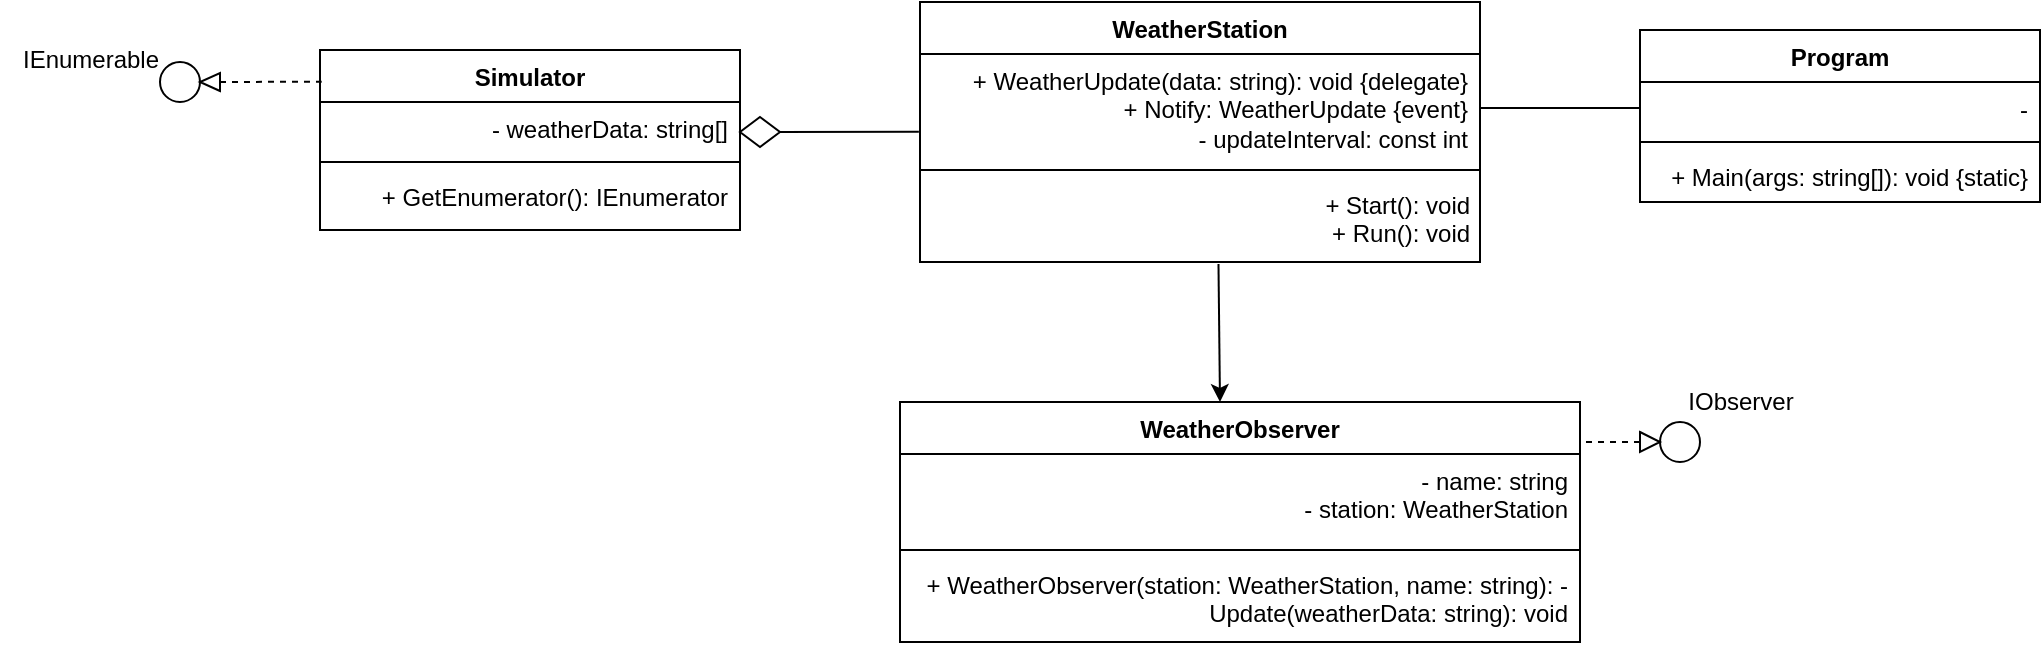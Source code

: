 <mxfile version="24.7.8">
  <diagram id="C5RBs43oDa-KdzZeNtuy" name="Page-1">
    <mxGraphModel dx="2944" dy="629" grid="1" gridSize="10" guides="1" tooltips="1" connect="1" arrows="1" fold="1" page="1" pageScale="1" pageWidth="827" pageHeight="1169" math="0" shadow="0">
      <root>
        <mxCell id="WIyWlLk6GJQsqaUBKTNV-0" />
        <mxCell id="WIyWlLk6GJQsqaUBKTNV-1" parent="WIyWlLk6GJQsqaUBKTNV-0" />
        <mxCell id="6M7mLJm22DqGj1OltR_7-0" value="Simulator" style="swimlane;fontStyle=1;align=center;verticalAlign=top;childLayout=stackLayout;horizontal=1;startSize=26;horizontalStack=0;resizeParent=1;resizeParentMax=0;resizeLast=0;collapsible=1;marginBottom=0;whiteSpace=wrap;html=1;" parent="WIyWlLk6GJQsqaUBKTNV-1" vertex="1">
          <mxGeometry x="-810" y="34" width="210" height="90" as="geometry" />
        </mxCell>
        <mxCell id="6M7mLJm22DqGj1OltR_7-1" value="- weatherData: string[]" style="text;strokeColor=none;fillColor=none;align=right;verticalAlign=top;spacingLeft=4;spacingRight=4;overflow=hidden;rotatable=0;points=[[0,0.5],[1,0.5]];portConstraint=eastwest;whiteSpace=wrap;html=1;" parent="6M7mLJm22DqGj1OltR_7-0" vertex="1">
          <mxGeometry y="26" width="210" height="26" as="geometry" />
        </mxCell>
        <mxCell id="6M7mLJm22DqGj1OltR_7-2" value="" style="line;strokeWidth=1;fillColor=none;align=left;verticalAlign=middle;spacingTop=-1;spacingLeft=3;spacingRight=3;rotatable=0;labelPosition=right;points=[];portConstraint=eastwest;strokeColor=inherit;" parent="6M7mLJm22DqGj1OltR_7-0" vertex="1">
          <mxGeometry y="52" width="210" height="8" as="geometry" />
        </mxCell>
        <mxCell id="6M7mLJm22DqGj1OltR_7-3" value="+ GetEnumerator(): IEnumerator" style="text;strokeColor=none;fillColor=none;align=right;verticalAlign=top;spacingLeft=4;spacingRight=4;overflow=hidden;rotatable=0;points=[[0,0.5],[1,0.5]];portConstraint=eastwest;whiteSpace=wrap;html=1;" parent="6M7mLJm22DqGj1OltR_7-0" vertex="1">
          <mxGeometry y="60" width="210" height="30" as="geometry" />
        </mxCell>
        <mxCell id="6M7mLJm22DqGj1OltR_7-5" value="" style="ellipse;whiteSpace=wrap;html=1;aspect=fixed;" parent="WIyWlLk6GJQsqaUBKTNV-1" vertex="1">
          <mxGeometry x="-890" y="40" width="20" height="20" as="geometry" />
        </mxCell>
        <mxCell id="6M7mLJm22DqGj1OltR_7-6" value="IEnumerable" style="text;html=1;align=center;verticalAlign=middle;resizable=0;points=[];autosize=1;strokeColor=none;fillColor=none;" parent="WIyWlLk6GJQsqaUBKTNV-1" vertex="1">
          <mxGeometry x="-970" y="24" width="90" height="30" as="geometry" />
        </mxCell>
        <mxCell id="6M7mLJm22DqGj1OltR_7-7" value="WeatherObserver" style="swimlane;fontStyle=1;align=center;verticalAlign=top;childLayout=stackLayout;horizontal=1;startSize=26;horizontalStack=0;resizeParent=1;resizeParentMax=0;resizeLast=0;collapsible=1;marginBottom=0;whiteSpace=wrap;html=1;" parent="WIyWlLk6GJQsqaUBKTNV-1" vertex="1">
          <mxGeometry x="-520" y="210" width="340" height="120" as="geometry" />
        </mxCell>
        <mxCell id="6M7mLJm22DqGj1OltR_7-8" value="- name: string&lt;div&gt;- station: WeatherStation&lt;/div&gt;" style="text;strokeColor=none;fillColor=none;align=right;verticalAlign=top;spacingLeft=4;spacingRight=4;overflow=hidden;rotatable=0;points=[[0,0.5],[1,0.5]];portConstraint=eastwest;whiteSpace=wrap;html=1;" parent="6M7mLJm22DqGj1OltR_7-7" vertex="1">
          <mxGeometry y="26" width="340" height="44" as="geometry" />
        </mxCell>
        <mxCell id="6M7mLJm22DqGj1OltR_7-9" value="" style="line;strokeWidth=1;fillColor=none;align=left;verticalAlign=middle;spacingTop=-1;spacingLeft=3;spacingRight=3;rotatable=0;labelPosition=right;points=[];portConstraint=eastwest;strokeColor=inherit;" parent="6M7mLJm22DqGj1OltR_7-7" vertex="1">
          <mxGeometry y="70" width="340" height="8" as="geometry" />
        </mxCell>
        <mxCell id="6M7mLJm22DqGj1OltR_7-10" value="&lt;div&gt;+ WeatherObserver(station: WeatherStation, name: string): -&lt;span style=&quot;background-color: initial;&quot;&gt;&amp;nbsp;Update(weatherData: string): void&lt;/span&gt;&lt;/div&gt;" style="text;strokeColor=none;fillColor=none;align=right;verticalAlign=top;spacingLeft=4;spacingRight=4;overflow=hidden;rotatable=0;points=[[0,0.5],[1,0.5]];portConstraint=eastwest;whiteSpace=wrap;html=1;" parent="6M7mLJm22DqGj1OltR_7-7" vertex="1">
          <mxGeometry y="78" width="340" height="42" as="geometry" />
        </mxCell>
        <mxCell id="6M7mLJm22DqGj1OltR_7-11" value="" style="ellipse;whiteSpace=wrap;html=1;aspect=fixed;" parent="WIyWlLk6GJQsqaUBKTNV-1" vertex="1">
          <mxGeometry x="-140" y="220" width="20" height="20" as="geometry" />
        </mxCell>
        <mxCell id="6M7mLJm22DqGj1OltR_7-12" value="IObserver" style="text;html=1;align=center;verticalAlign=middle;resizable=0;points=[];autosize=1;strokeColor=none;fillColor=none;" parent="WIyWlLk6GJQsqaUBKTNV-1" vertex="1">
          <mxGeometry x="-140" y="195" width="80" height="30" as="geometry" />
        </mxCell>
        <mxCell id="6M7mLJm22DqGj1OltR_7-15" value="WeatherStation" style="swimlane;fontStyle=1;align=center;verticalAlign=top;childLayout=stackLayout;horizontal=1;startSize=26;horizontalStack=0;resizeParent=1;resizeParentMax=0;resizeLast=0;collapsible=1;marginBottom=0;whiteSpace=wrap;html=1;" parent="WIyWlLk6GJQsqaUBKTNV-1" vertex="1">
          <mxGeometry x="-510" y="10" width="280" height="130" as="geometry" />
        </mxCell>
        <mxCell id="6M7mLJm22DqGj1OltR_7-16" value="+ WeatherUpdate(data: string): void {delegate}&lt;div&gt;+ Notify: WeatherUpdate {event}&lt;/div&gt;&lt;div&gt;- updateInterval: const int&lt;/div&gt;" style="text;strokeColor=none;fillColor=none;align=right;verticalAlign=top;spacingLeft=4;spacingRight=4;overflow=hidden;rotatable=0;points=[[0,0.5],[1,0.5]];portConstraint=eastwest;whiteSpace=wrap;html=1;" parent="6M7mLJm22DqGj1OltR_7-15" vertex="1">
          <mxGeometry y="26" width="280" height="54" as="geometry" />
        </mxCell>
        <mxCell id="6M7mLJm22DqGj1OltR_7-17" value="" style="line;strokeWidth=1;fillColor=none;align=left;verticalAlign=middle;spacingTop=-1;spacingLeft=3;spacingRight=3;rotatable=0;labelPosition=right;points=[];portConstraint=eastwest;strokeColor=inherit;" parent="6M7mLJm22DqGj1OltR_7-15" vertex="1">
          <mxGeometry y="80" width="280" height="8" as="geometry" />
        </mxCell>
        <mxCell id="6M7mLJm22DqGj1OltR_7-18" value="&lt;div style=&quot;text-align: right;&quot;&gt;&lt;span style=&quot;background-color: initial;&quot;&gt;&amp;nbsp; &amp;nbsp; &amp;nbsp; &amp;nbsp; &amp;nbsp; &amp;nbsp; &amp;nbsp; &amp;nbsp; &amp;nbsp; &amp;nbsp; &amp;nbsp; &amp;nbsp; &amp;nbsp; &amp;nbsp; &amp;nbsp; &amp;nbsp; &amp;nbsp; &amp;nbsp; &amp;nbsp; &amp;nbsp; &amp;nbsp; &amp;nbsp; &amp;nbsp; &amp;nbsp; &amp;nbsp; &amp;nbsp; &amp;nbsp; &amp;nbsp; &amp;nbsp; &amp;nbsp;+ Start(): void&lt;/span&gt;&lt;/div&gt;&lt;div style=&quot;text-align: right;&quot;&gt;+ Run(): void&lt;/div&gt;&lt;div&gt;&lt;br&gt;&lt;/div&gt;" style="text;strokeColor=none;fillColor=none;align=left;verticalAlign=top;spacingLeft=4;spacingRight=4;overflow=hidden;rotatable=0;points=[[0,0.5],[1,0.5]];portConstraint=eastwest;whiteSpace=wrap;html=1;" parent="6M7mLJm22DqGj1OltR_7-15" vertex="1">
          <mxGeometry y="88" width="280" height="42" as="geometry" />
        </mxCell>
        <mxCell id="6M7mLJm22DqGj1OltR_7-24" value="Program" style="swimlane;fontStyle=1;align=center;verticalAlign=top;childLayout=stackLayout;horizontal=1;startSize=26;horizontalStack=0;resizeParent=1;resizeParentMax=0;resizeLast=0;collapsible=1;marginBottom=0;whiteSpace=wrap;html=1;" parent="WIyWlLk6GJQsqaUBKTNV-1" vertex="1">
          <mxGeometry x="-150" y="24" width="200" height="86" as="geometry" />
        </mxCell>
        <mxCell id="6M7mLJm22DqGj1OltR_7-25" value="-" style="text;strokeColor=none;fillColor=none;align=right;verticalAlign=top;spacingLeft=4;spacingRight=4;overflow=hidden;rotatable=0;points=[[0,0.5],[1,0.5]];portConstraint=eastwest;whiteSpace=wrap;html=1;" parent="6M7mLJm22DqGj1OltR_7-24" vertex="1">
          <mxGeometry y="26" width="200" height="26" as="geometry" />
        </mxCell>
        <mxCell id="6M7mLJm22DqGj1OltR_7-26" value="" style="line;strokeWidth=1;fillColor=none;align=left;verticalAlign=middle;spacingTop=-1;spacingLeft=3;spacingRight=3;rotatable=0;labelPosition=right;points=[];portConstraint=eastwest;strokeColor=inherit;" parent="6M7mLJm22DqGj1OltR_7-24" vertex="1">
          <mxGeometry y="52" width="200" height="8" as="geometry" />
        </mxCell>
        <mxCell id="6M7mLJm22DqGj1OltR_7-27" value="+ Main(args: string[]): void {static}" style="text;strokeColor=none;fillColor=none;align=right;verticalAlign=top;spacingLeft=4;spacingRight=4;overflow=hidden;rotatable=0;points=[[0,0.5],[1,0.5]];portConstraint=eastwest;whiteSpace=wrap;html=1;" parent="6M7mLJm22DqGj1OltR_7-24" vertex="1">
          <mxGeometry y="60" width="200" height="26" as="geometry" />
        </mxCell>
        <mxCell id="6M7mLJm22DqGj1OltR_7-28" value="" style="endArrow=none;html=1;rounded=0;entryX=0;entryY=0.5;entryDx=0;entryDy=0;exitX=1;exitY=0.5;exitDx=0;exitDy=0;" parent="WIyWlLk6GJQsqaUBKTNV-1" source="6M7mLJm22DqGj1OltR_7-16" target="6M7mLJm22DqGj1OltR_7-25" edge="1">
          <mxGeometry width="50" height="50" relative="1" as="geometry">
            <mxPoint x="-240" y="90" as="sourcePoint" />
            <mxPoint x="-190" y="40" as="targetPoint" />
          </mxGeometry>
        </mxCell>
        <mxCell id="6M7mLJm22DqGj1OltR_7-33" value="" style="rhombus;whiteSpace=wrap;html=1;" parent="WIyWlLk6GJQsqaUBKTNV-1" vertex="1">
          <mxGeometry x="-600" y="67.5" width="20" height="15" as="geometry" />
        </mxCell>
        <mxCell id="6M7mLJm22DqGj1OltR_7-34" value="" style="endArrow=none;html=1;rounded=0;exitX=1;exitY=0.5;exitDx=0;exitDy=0;entryX=-0.002;entryY=0.719;entryDx=0;entryDy=0;entryPerimeter=0;" parent="WIyWlLk6GJQsqaUBKTNV-1" source="6M7mLJm22DqGj1OltR_7-33" target="6M7mLJm22DqGj1OltR_7-16" edge="1">
          <mxGeometry width="50" height="50" relative="1" as="geometry">
            <mxPoint x="-560" y="120" as="sourcePoint" />
            <mxPoint x="-510" y="70" as="targetPoint" />
          </mxGeometry>
        </mxCell>
        <mxCell id="fuop-LdN3LeYbDIw4P3Z-0" value="" style="endArrow=classic;html=1;rounded=0;exitX=0.533;exitY=1.024;exitDx=0;exitDy=0;exitPerimeter=0;" parent="WIyWlLk6GJQsqaUBKTNV-1" source="6M7mLJm22DqGj1OltR_7-18" edge="1">
          <mxGeometry width="50" height="50" relative="1" as="geometry">
            <mxPoint x="-390" y="190" as="sourcePoint" />
            <mxPoint x="-360" y="210" as="targetPoint" />
          </mxGeometry>
        </mxCell>
        <mxCell id="WXIocQQslHUSyF6VraMh-1" value="" style="triangle;whiteSpace=wrap;html=1;rotation=-180;" vertex="1" parent="WIyWlLk6GJQsqaUBKTNV-1">
          <mxGeometry x="-870" y="45.5" width="10" height="9" as="geometry" />
        </mxCell>
        <mxCell id="WXIocQQslHUSyF6VraMh-3" value="" style="triangle;whiteSpace=wrap;html=1;" vertex="1" parent="WIyWlLk6GJQsqaUBKTNV-1">
          <mxGeometry x="-150" y="225" width="10" height="10" as="geometry" />
        </mxCell>
        <mxCell id="WXIocQQslHUSyF6VraMh-5" value="" style="endArrow=none;dashed=1;html=1;rounded=0;exitX=0;exitY=0.5;exitDx=0;exitDy=0;entryX=0.004;entryY=0.176;entryDx=0;entryDy=0;entryPerimeter=0;" edge="1" parent="WIyWlLk6GJQsqaUBKTNV-1" source="WXIocQQslHUSyF6VraMh-1" target="6M7mLJm22DqGj1OltR_7-0">
          <mxGeometry width="50" height="50" relative="1" as="geometry">
            <mxPoint x="-860" y="92" as="sourcePoint" />
            <mxPoint x="-810" y="42" as="targetPoint" />
          </mxGeometry>
        </mxCell>
        <mxCell id="WXIocQQslHUSyF6VraMh-6" value="" style="endArrow=none;dashed=1;html=1;rounded=0;exitX=0;exitY=0.5;exitDx=0;exitDy=0;entryX=1;entryY=0.167;entryDx=0;entryDy=0;entryPerimeter=0;" edge="1" parent="WIyWlLk6GJQsqaUBKTNV-1" source="WXIocQQslHUSyF6VraMh-3" target="6M7mLJm22DqGj1OltR_7-7">
          <mxGeometry width="50" height="50" relative="1" as="geometry">
            <mxPoint x="-170" y="220" as="sourcePoint" />
            <mxPoint x="-120" y="170" as="targetPoint" />
          </mxGeometry>
        </mxCell>
      </root>
    </mxGraphModel>
  </diagram>
</mxfile>
